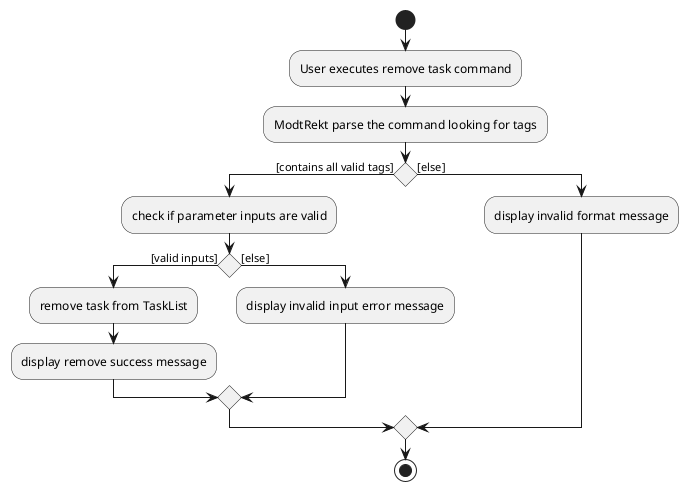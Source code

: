 @startuml
start
:User executes remove task command;
:ModtRekt parse the command looking for tags;

'Since the beta syntax does not support placing the condition outside the
'diamond we place it as the true branch instead.

if () then ([contains all valid tags])
    :check if parameter inputs are valid;
    if () then ([valid inputs])
        :remove task from TaskList;
        :display remove success message;
    else ([else])
        :display invalid input error message;
    endif
else ([else])
    :display invalid format message;
endif
stop
@enduml
